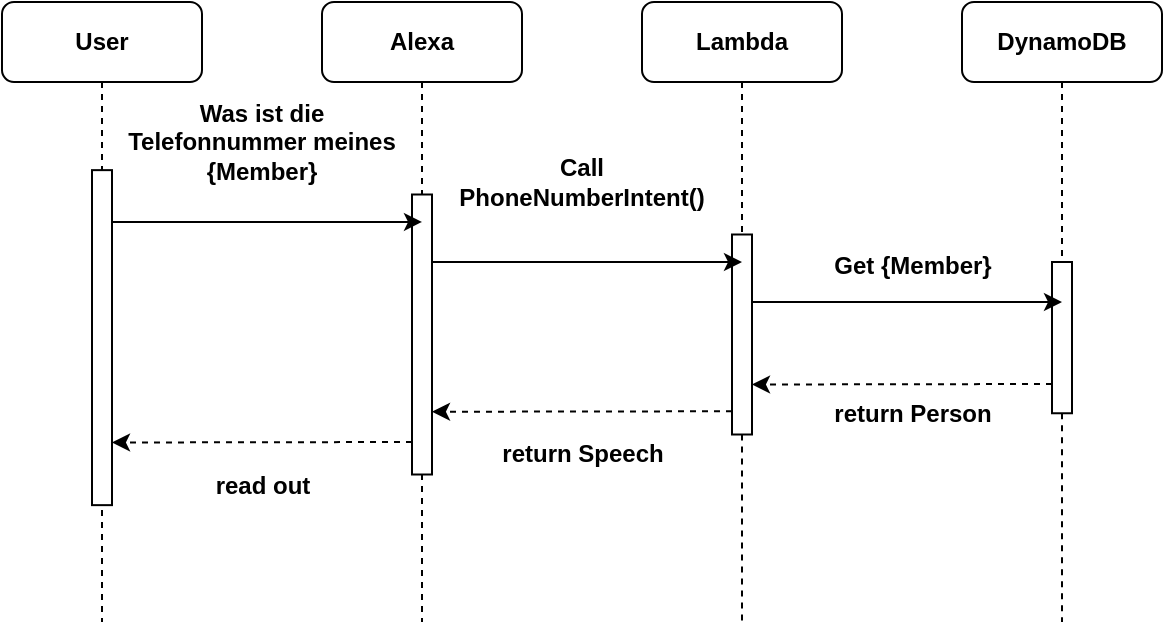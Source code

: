 <mxfile version="12.5.4" type="google"><diagram id="zYhjIpaQGQOWZVxRiKlL" name="Page-1"><mxGraphModel dx="868" dy="457" grid="0" gridSize="10" guides="1" tooltips="1" connect="1" arrows="1" fold="1" page="1" pageScale="1" pageWidth="827" pageHeight="1169" math="0" shadow="0"><root><mxCell id="0"/><mxCell id="1" parent="0"/><mxCell id="srZn_VNHs0gT8egDXRI1-11" style="edgeStyle=orthogonalEdgeStyle;rounded=0;orthogonalLoop=1;jettySize=auto;html=1;dashed=1;endArrow=none;endFill=0;" parent="1" edge="1"><mxGeometry relative="1" as="geometry"><mxPoint x="60" y="360" as="targetPoint"/><mxPoint x="60" y="250" as="sourcePoint"/></mxGeometry></mxCell><mxCell id="srZn_VNHs0gT8egDXRI1-1" value="User" style="rounded=1;whiteSpace=wrap;html=1;fontStyle=1" parent="1" vertex="1"><mxGeometry x="10" y="50" width="100" height="40" as="geometry"/></mxCell><mxCell id="srZn_VNHs0gT8egDXRI1-46" style="edgeStyle=orthogonalEdgeStyle;rounded=0;orthogonalLoop=1;jettySize=auto;html=1;exitX=0.5;exitY=1;exitDx=0;exitDy=0;endArrow=none;endFill=0;dashed=1;" parent="1" edge="1"><mxGeometry relative="1" as="geometry"><mxPoint x="220" y="360" as="targetPoint"/><mxPoint x="220" y="250" as="sourcePoint"/></mxGeometry></mxCell><mxCell id="srZn_VNHs0gT8egDXRI1-8" value="Alexa" style="rounded=1;whiteSpace=wrap;html=1;fontStyle=1" parent="1" vertex="1"><mxGeometry x="170" y="50" width="100" height="40" as="geometry"/></mxCell><mxCell id="srZn_VNHs0gT8egDXRI1-53" style="edgeStyle=orthogonalEdgeStyle;rounded=0;orthogonalLoop=1;jettySize=auto;html=1;dashed=1;endArrow=none;endFill=0;" parent="1" source="srZn_VNHs0gT8egDXRI1-51" edge="1"><mxGeometry relative="1" as="geometry"><mxPoint x="380" y="360" as="targetPoint"/></mxGeometry></mxCell><mxCell id="srZn_VNHs0gT8egDXRI1-9" value="Lambda" style="rounded=1;whiteSpace=wrap;html=1;fontStyle=1" parent="1" vertex="1"><mxGeometry x="330" y="50" width="100" height="40" as="geometry"/></mxCell><mxCell id="srZn_VNHs0gT8egDXRI1-56" style="edgeStyle=orthogonalEdgeStyle;rounded=0;orthogonalLoop=1;jettySize=auto;html=1;dashed=1;endArrow=none;endFill=0;" parent="1" source="srZn_VNHs0gT8egDXRI1-55" edge="1"><mxGeometry relative="1" as="geometry"><mxPoint x="540" y="360" as="targetPoint"/></mxGeometry></mxCell><mxCell id="srZn_VNHs0gT8egDXRI1-10" value="DynamoDB" style="rounded=1;whiteSpace=wrap;html=1;fontStyle=1" parent="1" vertex="1"><mxGeometry x="490" y="50" width="100" height="40" as="geometry"/></mxCell><mxCell id="srZn_VNHs0gT8egDXRI1-17" style="edgeStyle=orthogonalEdgeStyle;rounded=0;orthogonalLoop=1;jettySize=auto;html=1;dashed=1;endArrow=none;endFill=0;" parent="1" source="srZn_VNHs0gT8egDXRI1-1" edge="1"><mxGeometry relative="1" as="geometry"><mxPoint x="60" y="140" as="targetPoint"/><mxPoint x="60" y="90" as="sourcePoint"/></mxGeometry></mxCell><mxCell id="srZn_VNHs0gT8egDXRI1-20" value="Was ist die Telefonnummer meines {Member}" style="text;html=1;strokeColor=none;fillColor=none;align=center;verticalAlign=middle;whiteSpace=wrap;rounded=0;fontStyle=1" parent="1" vertex="1"><mxGeometry x="65" y="110" width="150" height="20" as="geometry"/></mxCell><mxCell id="srZn_VNHs0gT8egDXRI1-25" value="Call PhoneNumberIntent()" style="text;html=1;strokeColor=none;fillColor=none;align=center;verticalAlign=middle;whiteSpace=wrap;rounded=0;fontStyle=1" parent="1" vertex="1"><mxGeometry x="280" y="130" width="40" height="20" as="geometry"/></mxCell><mxCell id="srZn_VNHs0gT8egDXRI1-47" style="edgeStyle=orthogonalEdgeStyle;rounded=0;orthogonalLoop=1;jettySize=auto;html=1;exitX=0.5;exitY=1;exitDx=0;exitDy=0;endArrow=none;endFill=0;dashed=1;" parent="1" source="srZn_VNHs0gT8egDXRI1-8" edge="1"><mxGeometry relative="1" as="geometry"><mxPoint x="220" y="150" as="targetPoint"/><mxPoint x="220" y="90" as="sourcePoint"/></mxGeometry></mxCell><mxCell id="srZn_VNHs0gT8egDXRI1-49" value="" style="rounded=0;whiteSpace=wrap;html=1;" parent="1" vertex="1"><mxGeometry x="55" y="134.07" width="10" height="167.5" as="geometry"/></mxCell><mxCell id="srZn_VNHs0gT8egDXRI1-50" value="" style="rounded=0;whiteSpace=wrap;html=1;" parent="1" vertex="1"><mxGeometry x="215" y="146.25" width="10" height="140" as="geometry"/></mxCell><mxCell id="srZn_VNHs0gT8egDXRI1-51" value="" style="rounded=0;whiteSpace=wrap;html=1;" parent="1" vertex="1"><mxGeometry x="375" y="166.25" width="10" height="100" as="geometry"/></mxCell><mxCell id="srZn_VNHs0gT8egDXRI1-54" style="edgeStyle=orthogonalEdgeStyle;rounded=0;orthogonalLoop=1;jettySize=auto;html=1;dashed=1;endArrow=none;endFill=0;" parent="1" source="srZn_VNHs0gT8egDXRI1-9" target="srZn_VNHs0gT8egDXRI1-51" edge="1"><mxGeometry relative="1" as="geometry"><mxPoint x="380" y="360" as="targetPoint"/><mxPoint x="380" y="90" as="sourcePoint"/></mxGeometry></mxCell><mxCell id="srZn_VNHs0gT8egDXRI1-55" value="" style="rounded=0;whiteSpace=wrap;html=1;" parent="1" vertex="1"><mxGeometry x="535" y="180" width="10" height="75.63" as="geometry"/></mxCell><mxCell id="srZn_VNHs0gT8egDXRI1-62" style="edgeStyle=orthogonalEdgeStyle;rounded=0;orthogonalLoop=1;jettySize=auto;html=1;dashed=1;endArrow=none;endFill=0;" parent="1" source="srZn_VNHs0gT8egDXRI1-10" target="srZn_VNHs0gT8egDXRI1-55" edge="1"><mxGeometry relative="1" as="geometry"><mxPoint x="540" y="360" as="targetPoint"/><mxPoint x="540" y="90" as="sourcePoint"/></mxGeometry></mxCell><mxCell id="srZn_VNHs0gT8egDXRI1-67" value="" style="endArrow=classic;html=1;entryX=0.5;entryY=0.098;entryDx=0;entryDy=0;entryPerimeter=0;" parent="1" target="srZn_VNHs0gT8egDXRI1-50" edge="1"><mxGeometry width="50" height="50" relative="1" as="geometry"><mxPoint x="65" y="160" as="sourcePoint"/><mxPoint x="210" y="160" as="targetPoint"/></mxGeometry></mxCell><mxCell id="srZn_VNHs0gT8egDXRI1-68" value="" style="endArrow=classic;html=1;entryX=0.5;entryY=0.098;entryDx=0;entryDy=0;entryPerimeter=0;" parent="1" edge="1"><mxGeometry width="50" height="50" relative="1" as="geometry"><mxPoint x="225" y="180.03" as="sourcePoint"/><mxPoint x="380" y="180.0" as="targetPoint"/></mxGeometry></mxCell><mxCell id="srZn_VNHs0gT8egDXRI1-69" value="" style="endArrow=classic;html=1;entryX=0.5;entryY=0.098;entryDx=0;entryDy=0;entryPerimeter=0;" parent="1" edge="1"><mxGeometry width="50" height="50" relative="1" as="geometry"><mxPoint x="385" y="200.03" as="sourcePoint"/><mxPoint x="540" y="200.0" as="targetPoint"/></mxGeometry></mxCell><mxCell id="srZn_VNHs0gT8egDXRI1-70" value="" style="endArrow=classic;html=1;entryX=1;entryY=0.75;entryDx=0;entryDy=0;dashed=1;" parent="1" target="srZn_VNHs0gT8egDXRI1-51" edge="1"><mxGeometry width="50" height="50" relative="1" as="geometry"><mxPoint x="535" y="241" as="sourcePoint"/><mxPoint x="400" y="240" as="targetPoint"/></mxGeometry></mxCell><mxCell id="srZn_VNHs0gT8egDXRI1-71" value="" style="endArrow=classic;html=1;entryX=1;entryY=0.75;entryDx=0;entryDy=0;dashed=1;" parent="1" edge="1"><mxGeometry width="50" height="50" relative="1" as="geometry"><mxPoint x="375" y="254.63" as="sourcePoint"/><mxPoint x="225" y="254.88" as="targetPoint"/></mxGeometry></mxCell><mxCell id="srZn_VNHs0gT8egDXRI1-72" value="" style="endArrow=classic;html=1;entryX=1;entryY=0.75;entryDx=0;entryDy=0;dashed=1;" parent="1" edge="1"><mxGeometry width="50" height="50" relative="1" as="geometry"><mxPoint x="215" y="270" as="sourcePoint"/><mxPoint x="65" y="270.25" as="targetPoint"/></mxGeometry></mxCell><mxCell id="srZn_VNHs0gT8egDXRI1-73" value="Get {Member}" style="text;html=1;align=center;verticalAlign=middle;resizable=0;points=[];autosize=1;fontStyle=1" parent="1" vertex="1"><mxGeometry x="420" y="172" width="90" height="20" as="geometry"/></mxCell><mxCell id="srZn_VNHs0gT8egDXRI1-74" value="return Person" style="text;html=1;align=center;verticalAlign=middle;resizable=0;points=[];autosize=1;fontStyle=1" parent="1" vertex="1"><mxGeometry x="420" y="246.25" width="90" height="20" as="geometry"/></mxCell><mxCell id="srZn_VNHs0gT8egDXRI1-76" value="return Speech" style="text;html=1;align=center;verticalAlign=middle;resizable=0;points=[];autosize=1;fontStyle=1" parent="1" vertex="1"><mxGeometry x="250" y="266.25" width="100" height="20" as="geometry"/></mxCell><mxCell id="srZn_VNHs0gT8egDXRI1-77" value="read out" style="text;html=1;align=center;verticalAlign=middle;resizable=0;points=[];autosize=1;fontStyle=1" parent="1" vertex="1"><mxGeometry x="110" y="281.57" width="60" height="20" as="geometry"/></mxCell></root></mxGraphModel></diagram></mxfile>
